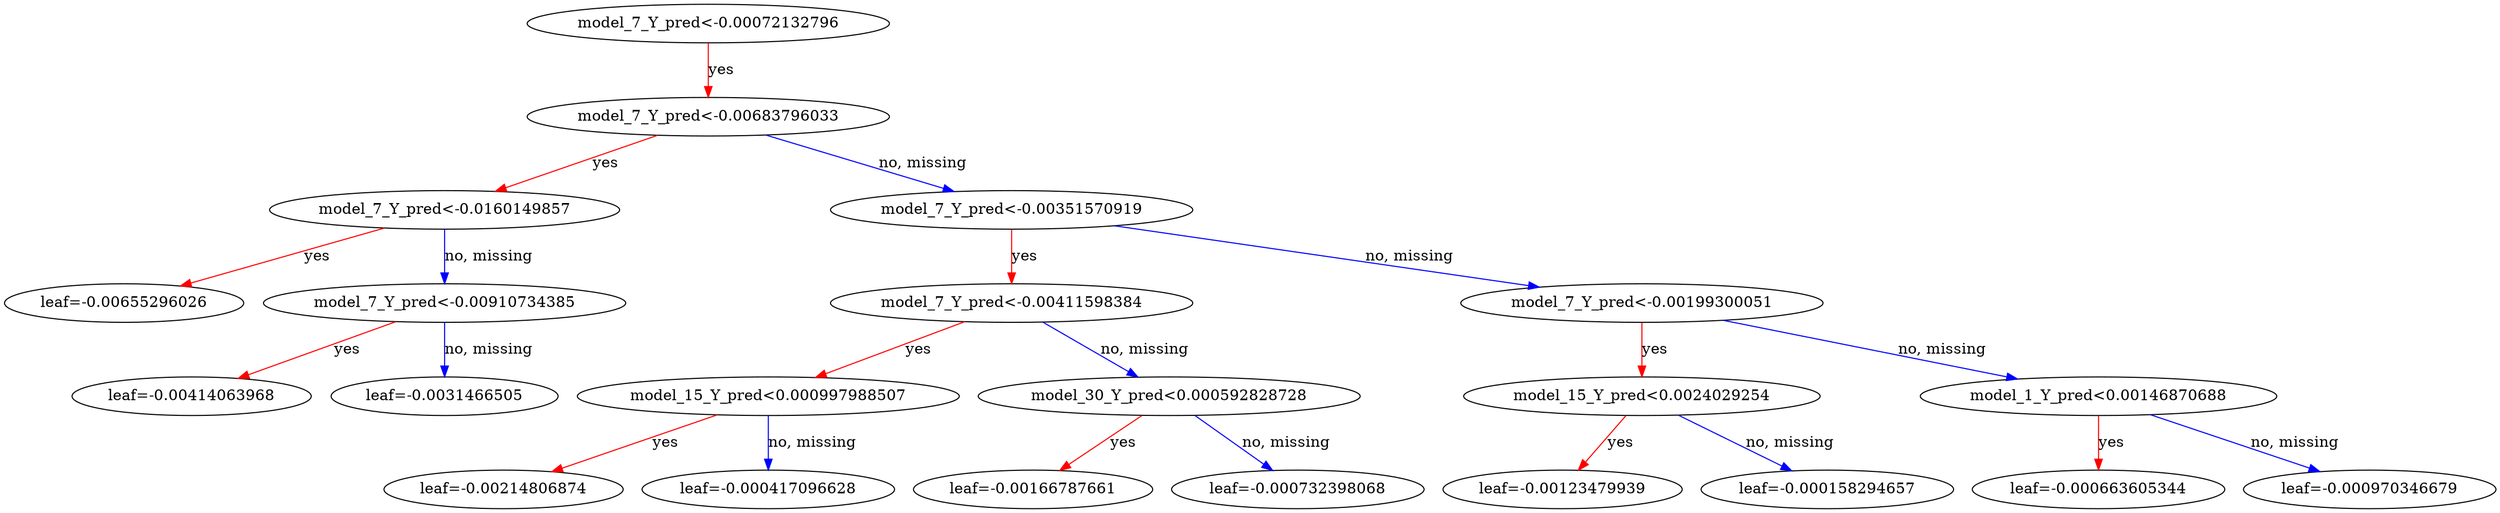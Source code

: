 digraph cluster_s1 {
	graph [rankdir=TB];
	0	[label="model_7_Y_pred<-0.00072132796"];
	1	[label="model_7_Y_pred<-0.00683796033"];
	0 -> 1	[color="#FF0000",
		label=yes];
	3	[label="model_7_Y_pred<-0.0160149857"];
	1 -> 3	[color="#FF0000",
		label=yes];
	4	[label="model_7_Y_pred<-0.00351570919"];
	1 -> 4	[color="#0000FF",
		label="no, missing"];
	7	[label="leaf=-0.00655296026"];
	3 -> 7	[color="#FF0000",
		label=yes];
	8	[label="model_7_Y_pred<-0.00910734385"];
	3 -> 8	[color="#0000FF",
		label="no, missing"];
	9	[label="model_7_Y_pred<-0.00411598384"];
	4 -> 9	[color="#FF0000",
		label=yes];
	10	[label="model_7_Y_pred<-0.00199300051"];
	4 -> 10	[color="#0000FF",
		label="no, missing"];
	15	[label="leaf=-0.00414063968"];
	8 -> 15	[color="#FF0000",
		label=yes];
	16	[label="leaf=-0.0031466505"];
	8 -> 16	[color="#0000FF",
		label="no, missing"];
	17	[label="model_15_Y_pred<0.000997988507"];
	9 -> 17	[color="#FF0000",
		label=yes];
	18	[label="model_30_Y_pred<0.000592828728"];
	9 -> 18	[color="#0000FF",
		label="no, missing"];
	19	[label="model_15_Y_pred<0.0024029254"];
	10 -> 19	[color="#FF0000",
		label=yes];
	20	[label="model_1_Y_pred<0.00146870688"];
	10 -> 20	[color="#0000FF",
		label="no, missing"];
	29	[label="leaf=-0.00214806874"];
	17 -> 29	[color="#FF0000",
		label=yes];
	30	[label="leaf=-0.000417096628"];
	17 -> 30	[color="#0000FF",
		label="no, missing"];
	31	[label="leaf=-0.00166787661"];
	18 -> 31	[color="#FF0000",
		label=yes];
	32	[label="leaf=-0.000732398068"];
	18 -> 32	[color="#0000FF",
		label="no, missing"];
	33	[label="leaf=-0.00123479939"];
	19 -> 33	[color="#FF0000",
		label=yes];
	34	[label="leaf=-0.000158294657"];
	19 -> 34	[color="#0000FF",
		label="no, missing"];
	35	[label="leaf=-0.000663605344"];
	20 -> 35	[color="#FF0000",
		label=yes];
	36	[label="leaf=-0.000970346679"];
	20 -> 36	[color="#0000FF",
		label="no, missing"];
}
